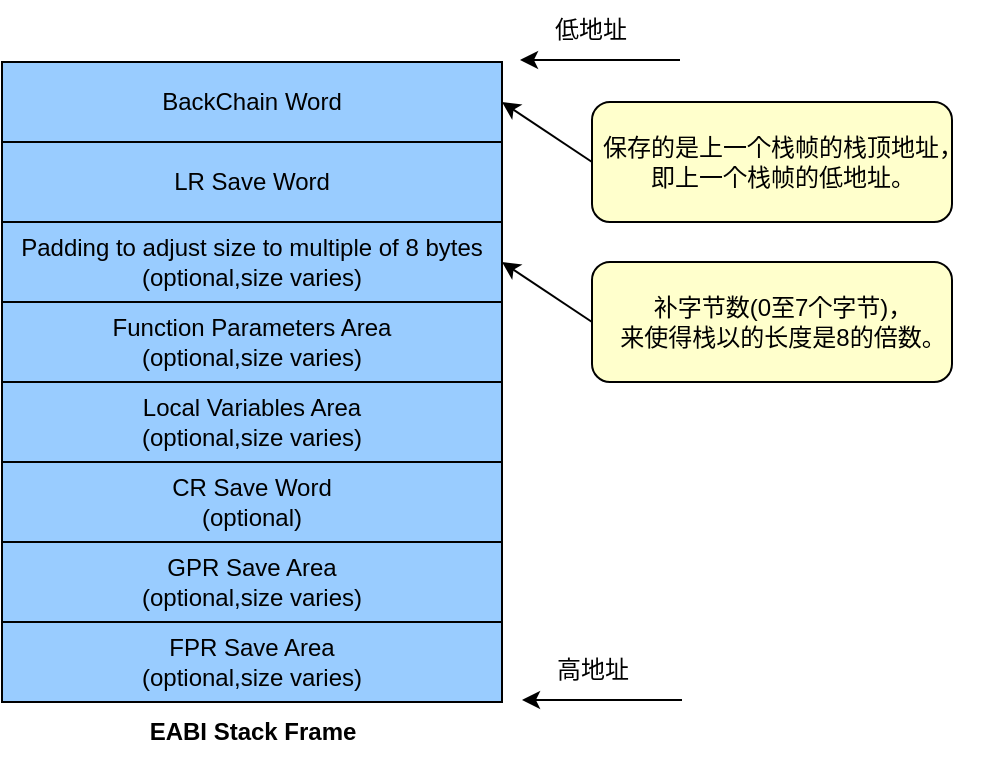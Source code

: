 <mxfile version="21.1.1" type="device">
  <diagram name="第 1 页" id="TxwBBuSr2QPXWZzYJ91D">
    <mxGraphModel dx="1050" dy="540" grid="1" gridSize="10" guides="1" tooltips="1" connect="1" arrows="1" fold="1" page="1" pageScale="1" pageWidth="827" pageHeight="1169" math="0" shadow="0">
      <root>
        <mxCell id="0" />
        <mxCell id="1" parent="0" />
        <mxCell id="RaSI-JB2TsB69Njtq5vB-16" value="" style="rounded=1;whiteSpace=wrap;html=1;fillColor=#FFFFCC;" vertex="1" parent="1">
          <mxGeometry x="535" y="130" width="180" height="60" as="geometry" />
        </mxCell>
        <mxCell id="RaSI-JB2TsB69Njtq5vB-15" value="" style="rounded=1;whiteSpace=wrap;html=1;fillColor=#FFFFCC;" vertex="1" parent="1">
          <mxGeometry x="535" y="210" width="180" height="60" as="geometry" />
        </mxCell>
        <mxCell id="RaSI-JB2TsB69Njtq5vB-1" value="Local Variables Area&lt;br&gt;(optional,size varies)" style="rounded=0;whiteSpace=wrap;html=1;fillColor=#99CCFF;" vertex="1" parent="1">
          <mxGeometry x="240" y="270" width="250" height="40" as="geometry" />
        </mxCell>
        <mxCell id="RaSI-JB2TsB69Njtq5vB-2" value="Padding to adjust size to multiple of 8 bytes&lt;br&gt;(optional,size varies)" style="rounded=0;whiteSpace=wrap;html=1;fillColor=#99CCFF;" vertex="1" parent="1">
          <mxGeometry x="240" y="190" width="250" height="40" as="geometry" />
        </mxCell>
        <mxCell id="RaSI-JB2TsB69Njtq5vB-3" value="Function Parameters Area&lt;br&gt;(optional,size varies)" style="rounded=0;whiteSpace=wrap;html=1;fillColor=#99CCFF;" vertex="1" parent="1">
          <mxGeometry x="240" y="230" width="250" height="40" as="geometry" />
        </mxCell>
        <mxCell id="RaSI-JB2TsB69Njtq5vB-4" value="CR Save Word&lt;br&gt;(optional)" style="rounded=0;whiteSpace=wrap;html=1;fillColor=#99CCFF;" vertex="1" parent="1">
          <mxGeometry x="240" y="310" width="250" height="40" as="geometry" />
        </mxCell>
        <mxCell id="RaSI-JB2TsB69Njtq5vB-5" value="GPR Save Area&lt;br&gt;(optional,size varies)" style="rounded=0;whiteSpace=wrap;html=1;fillColor=#99CCFF;" vertex="1" parent="1">
          <mxGeometry x="240" y="350" width="250" height="40" as="geometry" />
        </mxCell>
        <mxCell id="RaSI-JB2TsB69Njtq5vB-6" value="FPR Save Area&lt;br&gt;(optional,size varies)" style="rounded=0;whiteSpace=wrap;html=1;fillColor=#99CCFF;" vertex="1" parent="1">
          <mxGeometry x="240" y="390" width="250" height="40" as="geometry" />
        </mxCell>
        <mxCell id="RaSI-JB2TsB69Njtq5vB-7" value="" style="endArrow=classic;html=1;rounded=0;" edge="1" parent="1">
          <mxGeometry width="50" height="50" relative="1" as="geometry">
            <mxPoint x="580" y="429" as="sourcePoint" />
            <mxPoint x="500" y="429" as="targetPoint" />
          </mxGeometry>
        </mxCell>
        <mxCell id="RaSI-JB2TsB69Njtq5vB-8" value="" style="endArrow=classic;html=1;rounded=0;" edge="1" parent="1">
          <mxGeometry width="50" height="50" relative="1" as="geometry">
            <mxPoint x="579" y="109" as="sourcePoint" />
            <mxPoint x="499" y="109" as="targetPoint" />
          </mxGeometry>
        </mxCell>
        <mxCell id="RaSI-JB2TsB69Njtq5vB-9" value="低地址" style="text;html=1;align=center;verticalAlign=middle;resizable=0;points=[];autosize=1;strokeColor=none;fillColor=none;" vertex="1" parent="1">
          <mxGeometry x="504" y="79" width="60" height="30" as="geometry" />
        </mxCell>
        <mxCell id="RaSI-JB2TsB69Njtq5vB-10" value="高地址" style="text;html=1;align=center;verticalAlign=middle;resizable=0;points=[];autosize=1;strokeColor=none;fillColor=none;" vertex="1" parent="1">
          <mxGeometry x="505" y="399" width="60" height="30" as="geometry" />
        </mxCell>
        <mxCell id="RaSI-JB2TsB69Njtq5vB-11" value="BackChain Word" style="rounded=0;whiteSpace=wrap;html=1;fillColor=#99CCFF;" vertex="1" parent="1">
          <mxGeometry x="240" y="110" width="250" height="40" as="geometry" />
        </mxCell>
        <mxCell id="RaSI-JB2TsB69Njtq5vB-12" value="LR Save Word" style="rounded=0;whiteSpace=wrap;html=1;fillColor=#99CCFF;" vertex="1" parent="1">
          <mxGeometry x="240" y="150" width="250" height="40" as="geometry" />
        </mxCell>
        <mxCell id="RaSI-JB2TsB69Njtq5vB-13" value="补字节数(0至7个字节)，&lt;br&gt;来使得栈以的长度是8的倍数。" style="text;html=1;align=center;verticalAlign=middle;resizable=0;points=[];autosize=1;strokeColor=none;fillColor=none;" vertex="1" parent="1">
          <mxGeometry x="535" y="220" width="190" height="40" as="geometry" />
        </mxCell>
        <mxCell id="RaSI-JB2TsB69Njtq5vB-14" value="保存的是上一个栈帧的栈顶地址，&lt;br&gt;即上一个栈帧的低地址。" style="text;html=1;align=center;verticalAlign=middle;resizable=0;points=[];autosize=1;strokeColor=none;fillColor=none;" vertex="1" parent="1">
          <mxGeometry x="530" y="140" width="200" height="40" as="geometry" />
        </mxCell>
        <mxCell id="RaSI-JB2TsB69Njtq5vB-17" value="" style="endArrow=classic;html=1;rounded=0;entryX=1;entryY=0.5;entryDx=0;entryDy=0;exitX=0;exitY=0.5;exitDx=0;exitDy=0;" edge="1" parent="1" source="RaSI-JB2TsB69Njtq5vB-16" target="RaSI-JB2TsB69Njtq5vB-11">
          <mxGeometry width="50" height="50" relative="1" as="geometry">
            <mxPoint x="530" y="160" as="sourcePoint" />
            <mxPoint x="440" y="290" as="targetPoint" />
          </mxGeometry>
        </mxCell>
        <mxCell id="RaSI-JB2TsB69Njtq5vB-18" value="" style="endArrow=classic;html=1;rounded=0;entryX=1;entryY=0.5;entryDx=0;entryDy=0;exitX=0;exitY=0.5;exitDx=0;exitDy=0;" edge="1" parent="1" source="RaSI-JB2TsB69Njtq5vB-15" target="RaSI-JB2TsB69Njtq5vB-2">
          <mxGeometry width="50" height="50" relative="1" as="geometry">
            <mxPoint x="390" y="340" as="sourcePoint" />
            <mxPoint x="440" y="290" as="targetPoint" />
          </mxGeometry>
        </mxCell>
        <mxCell id="RaSI-JB2TsB69Njtq5vB-19" value="&lt;b&gt;EABI Stack Frame&lt;/b&gt;" style="text;html=1;align=center;verticalAlign=middle;resizable=0;points=[];autosize=1;strokeColor=none;fillColor=none;" vertex="1" parent="1">
          <mxGeometry x="300" y="430" width="130" height="30" as="geometry" />
        </mxCell>
      </root>
    </mxGraphModel>
  </diagram>
</mxfile>
